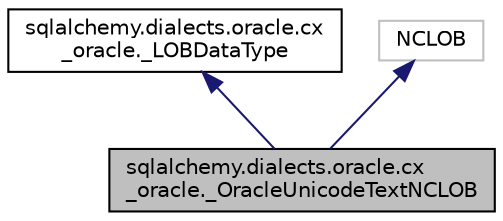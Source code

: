 digraph "sqlalchemy.dialects.oracle.cx_oracle._OracleUnicodeTextNCLOB"
{
 // LATEX_PDF_SIZE
  edge [fontname="Helvetica",fontsize="10",labelfontname="Helvetica",labelfontsize="10"];
  node [fontname="Helvetica",fontsize="10",shape=record];
  Node1 [label="sqlalchemy.dialects.oracle.cx\l_oracle._OracleUnicodeTextNCLOB",height=0.2,width=0.4,color="black", fillcolor="grey75", style="filled", fontcolor="black",tooltip=" "];
  Node2 -> Node1 [dir="back",color="midnightblue",fontsize="10",style="solid",fontname="Helvetica"];
  Node2 [label="sqlalchemy.dialects.oracle.cx\l_oracle._LOBDataType",height=0.2,width=0.4,color="black", fillcolor="white", style="filled",URL="$classsqlalchemy_1_1dialects_1_1oracle_1_1cx__oracle_1_1__LOBDataType.html",tooltip=" "];
  Node3 -> Node1 [dir="back",color="midnightblue",fontsize="10",style="solid",fontname="Helvetica"];
  Node3 [label="NCLOB",height=0.2,width=0.4,color="grey75", fillcolor="white", style="filled",tooltip=" "];
}
